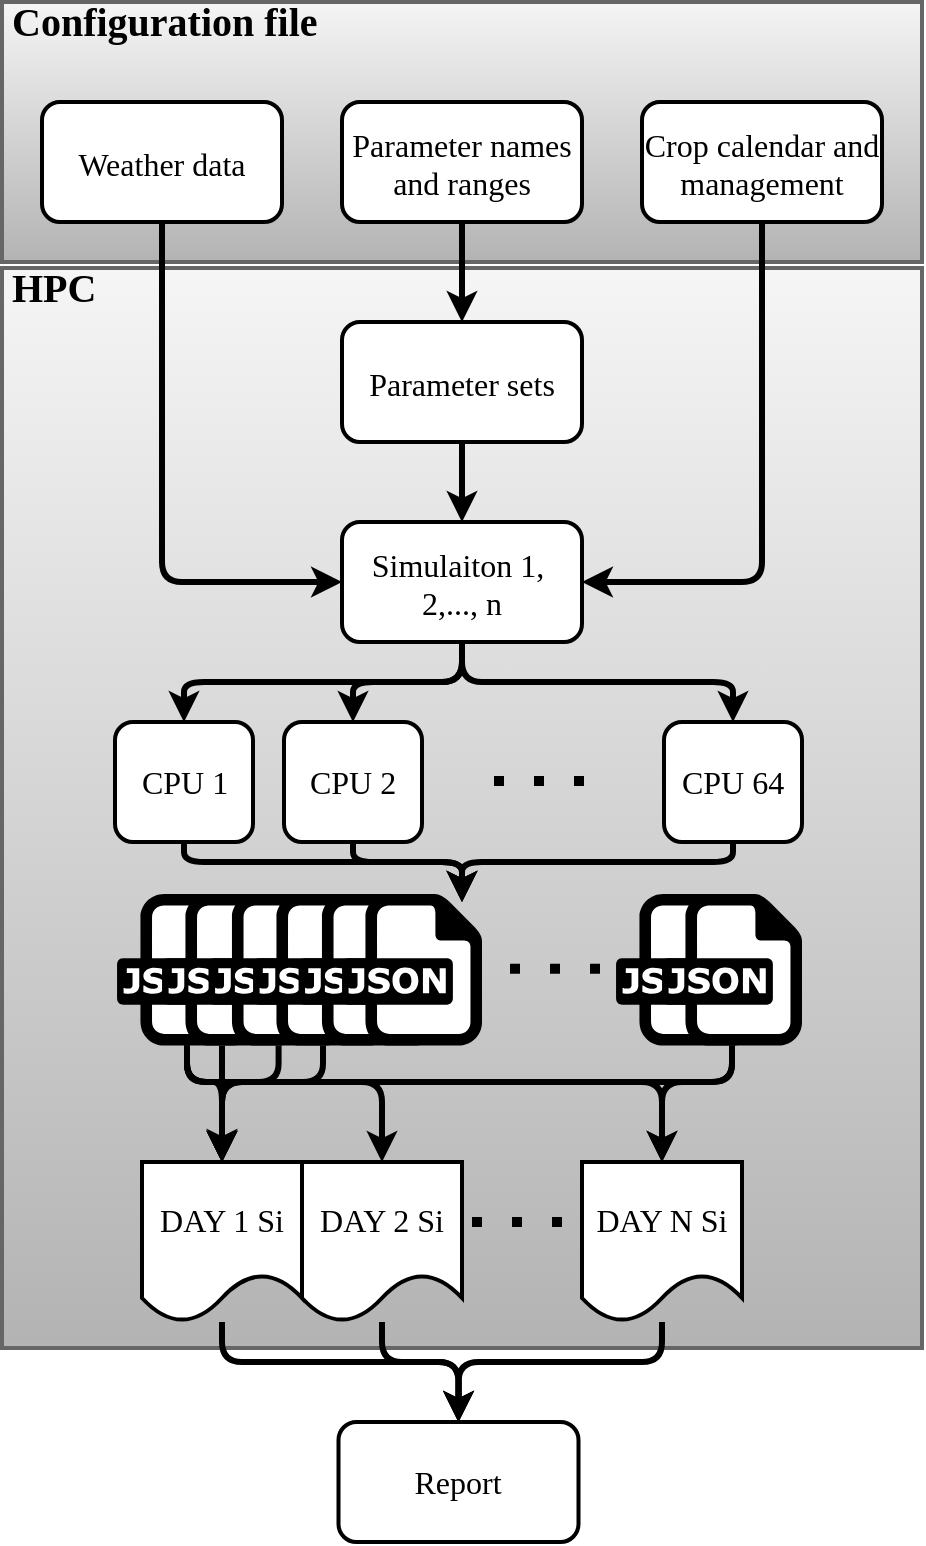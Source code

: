 <mxfile>
    <diagram id="a_T-5h9Q82RHRgM_TcTy" name="Page-1">
        <mxGraphModel dx="1014" dy="787" grid="1" gridSize="10" guides="1" tooltips="1" connect="1" arrows="1" fold="1" page="1" pageScale="1" pageWidth="413" pageHeight="583" background="#ffffff" math="0" shadow="0">
            <root>
                <mxCell id="0"/>
                <mxCell id="1" parent="0"/>
                <mxCell id="91" value="HPC" style="rounded=0;strokeWidth=2;fontFamily=Times New Roman;fontSize=20;labelPosition=center;verticalLabelPosition=top;align=left;verticalAlign=bottom;textDirection=ltr;spacing=-20;fillColor=#f5f5f5;gradientColor=#b3b3b3;strokeColor=#666666;spacingLeft=25;fontColor=default;fontStyle=1" parent="1" vertex="1">
                    <mxGeometry x="150" y="213" width="460" height="540" as="geometry"/>
                </mxCell>
                <mxCell id="34" value="Configuration file" style="rounded=0;strokeWidth=2;fontFamily=Times New Roman;fontSize=20;labelPosition=center;verticalLabelPosition=top;align=left;verticalAlign=bottom;textDirection=ltr;spacing=-20;fillColor=#f5f5f5;gradientColor=#b3b3b3;strokeColor=#666666;fontColor=default;fontStyle=1;spacingTop=0;spacingLeft=25;" parent="1" vertex="1">
                    <mxGeometry x="150" y="80" width="460" height="130" as="geometry"/>
                </mxCell>
                <mxCell id="139" style="edgeStyle=orthogonalEdgeStyle;html=1;exitX=0.5;exitY=1;exitDx=0;exitDy=0;entryX=0;entryY=0.5;entryDx=0;entryDy=0;fontSize=16;fontFamily=Times New Roman;strokeWidth=3;fontStyle=0;" parent="1" source="30" target="38" edge="1">
                    <mxGeometry relative="1" as="geometry"/>
                </mxCell>
                <mxCell id="30" value="Weather data" style="rounded=1;strokeWidth=2;fontSize=16;fontFamily=Times New Roman;fontStyle=0;fontColor=default;" parent="1" vertex="1">
                    <mxGeometry x="170" y="130" width="120" height="60" as="geometry"/>
                </mxCell>
                <mxCell id="37" value="" style="edgeStyle=none;html=1;fontFamily=Times New Roman;fontSize=16;strokeWidth=3;fontColor=default;fontStyle=0" parent="1" source="32" target="36" edge="1">
                    <mxGeometry relative="1" as="geometry"/>
                </mxCell>
                <mxCell id="32" value="Parameter names&#10;and ranges" style="rounded=1;strokeWidth=2;fontSize=16;fontFamily=Times New Roman;fontStyle=0;fontColor=default;" parent="1" vertex="1">
                    <mxGeometry x="320" y="130" width="120" height="60" as="geometry"/>
                </mxCell>
                <mxCell id="138" style="edgeStyle=orthogonalEdgeStyle;html=1;fontSize=16;entryX=1;entryY=0.5;entryDx=0;entryDy=0;fontFamily=Times New Roman;strokeWidth=3;fontStyle=0;" parent="1" source="33" target="38" edge="1">
                    <mxGeometry relative="1" as="geometry">
                        <mxPoint x="700" y="410" as="targetPoint"/>
                        <Array as="points">
                            <mxPoint x="530" y="370"/>
                        </Array>
                    </mxGeometry>
                </mxCell>
                <mxCell id="33" value="Crop calendar and&#10;management" style="rounded=1;strokeWidth=2;fontSize=16;fontFamily=Times New Roman;fontStyle=0;fontColor=default;" parent="1" vertex="1">
                    <mxGeometry x="470" y="130" width="120" height="60" as="geometry"/>
                </mxCell>
                <mxCell id="39" value="" style="edgeStyle=none;html=1;fontFamily=Times New Roman;fontSize=16;strokeWidth=3;fontColor=default;fontStyle=0" parent="1" source="36" target="38" edge="1">
                    <mxGeometry relative="1" as="geometry"/>
                </mxCell>
                <mxCell id="36" value="Parameter sets" style="rounded=1;strokeWidth=2;fontSize=16;fontFamily=Times New Roman;fontStyle=0;fontColor=default;" parent="1" vertex="1">
                    <mxGeometry x="320" y="240" width="120" height="60" as="geometry"/>
                </mxCell>
                <mxCell id="98" style="edgeStyle=orthogonalEdgeStyle;html=1;exitX=0.5;exitY=1;exitDx=0;exitDy=0;entryX=0.5;entryY=0;entryDx=0;entryDy=0;strokeWidth=3;fontColor=default;fontStyle=0" parent="1" source="38" target="42" edge="1">
                    <mxGeometry relative="1" as="geometry"/>
                </mxCell>
                <mxCell id="99" style="edgeStyle=orthogonalEdgeStyle;html=1;exitX=0.5;exitY=1;exitDx=0;exitDy=0;entryX=0.5;entryY=0;entryDx=0;entryDy=0;strokeWidth=3;fontColor=default;fontStyle=0" parent="1" source="38" target="44" edge="1">
                    <mxGeometry relative="1" as="geometry"/>
                </mxCell>
                <mxCell id="100" style="edgeStyle=orthogonalEdgeStyle;html=1;exitX=0.5;exitY=1;exitDx=0;exitDy=0;entryX=0.5;entryY=0;entryDx=0;entryDy=0;strokeWidth=3;fontColor=default;fontStyle=0" parent="1" source="38" target="47" edge="1">
                    <mxGeometry relative="1" as="geometry"/>
                </mxCell>
                <mxCell id="38" value="Simulaiton 1, &#10;2,..., n" style="rounded=1;strokeWidth=2;fontSize=16;fontFamily=Times New Roman;fontStyle=0;fontColor=default;" parent="1" vertex="1">
                    <mxGeometry x="320" y="340" width="120" height="60" as="geometry"/>
                </mxCell>
                <mxCell id="87" value="Report" style="rounded=1;whiteSpace=wrap;html=1;strokeWidth=2;fontSize=16;fontFamily=Times New Roman;fontStyle=0;fontColor=default;" parent="1" vertex="1">
                    <mxGeometry x="318.25" y="790" width="120" height="60" as="geometry"/>
                </mxCell>
                <mxCell id="93" value="" style="group;fontColor=default;fontStyle=0" parent="1" vertex="1" connectable="0">
                    <mxGeometry x="206.5" y="440" width="343.5" height="60" as="geometry"/>
                </mxCell>
                <mxCell id="42" value="CPU 1" style="rounded=1;whiteSpace=wrap;html=1;strokeWidth=2;fontSize=16;fontFamily=Times New Roman;fontStyle=0;fontColor=default;" parent="93" vertex="1">
                    <mxGeometry width="69" height="60" as="geometry"/>
                </mxCell>
                <mxCell id="44" value="CPU 2" style="rounded=1;whiteSpace=wrap;html=1;strokeWidth=2;fontSize=16;fontFamily=Times New Roman;fontStyle=0;fontColor=default;" parent="93" vertex="1">
                    <mxGeometry x="84.5" width="69" height="60" as="geometry"/>
                </mxCell>
                <mxCell id="46" value="" style="endArrow=none;dashed=1;html=1;dashPattern=1 3;strokeWidth=5;fontFamily=Times New Roman;fontSize=16;spacing=3;fontColor=default;fontStyle=0" parent="93" edge="1">
                    <mxGeometry width="50" height="50" relative="1" as="geometry">
                        <mxPoint x="234.5" y="29.5" as="sourcePoint"/>
                        <mxPoint x="184.5" y="29.5" as="targetPoint"/>
                    </mxGeometry>
                </mxCell>
                <mxCell id="47" value="CPU 64" style="rounded=1;whiteSpace=wrap;html=1;strokeWidth=2;fontSize=16;fontFamily=Times New Roman;fontStyle=0;fontColor=default;" parent="93" vertex="1">
                    <mxGeometry x="274.5" width="69" height="60" as="geometry"/>
                </mxCell>
                <mxCell id="118" value="" style="group;fontColor=default;fontStyle=0" parent="1" vertex="1" connectable="0">
                    <mxGeometry x="207.5" y="526" width="342.5" height="75.8" as="geometry"/>
                </mxCell>
                <mxCell id="60" value="" style="dashed=0;outlineConnect=0;html=1;align=center;labelPosition=center;verticalLabelPosition=bottom;verticalAlign=top;shape=mxgraph.weblogos.json;strokeWidth=2;fontFamily=Times New Roman;fontSize=16;fontColor=default;fontStyle=0" parent="118" vertex="1">
                    <mxGeometry width="70" height="75.8" as="geometry"/>
                </mxCell>
                <mxCell id="94" value="" style="endArrow=none;dashed=1;dashPattern=1 3;strokeWidth=5;fontFamily=Times New Roman;fontSize=16;spacing=3;fontColor=default;fontStyle=0" parent="118" edge="1">
                    <mxGeometry width="50" height="50" relative="1" as="geometry">
                        <mxPoint x="241.5" y="37.4" as="sourcePoint"/>
                        <mxPoint x="191.5" y="37.4" as="targetPoint"/>
                    </mxGeometry>
                </mxCell>
                <mxCell id="110" value="" style="dashed=0;outlineConnect=0;html=1;align=center;labelPosition=center;verticalLabelPosition=bottom;verticalAlign=top;shape=mxgraph.weblogos.json;strokeWidth=2;fontFamily=Times New Roman;fontSize=16;fontColor=default;fontStyle=0" parent="118" vertex="1">
                    <mxGeometry x="22.5" width="70" height="75.8" as="geometry"/>
                </mxCell>
                <mxCell id="111" value="" style="dashed=0;outlineConnect=0;html=1;align=center;labelPosition=center;verticalLabelPosition=bottom;verticalAlign=top;shape=mxgraph.weblogos.json;strokeWidth=2;fontFamily=Times New Roman;fontSize=16;fontColor=default;fontStyle=0" parent="118" vertex="1">
                    <mxGeometry x="45.75" width="70" height="75.8" as="geometry"/>
                </mxCell>
                <mxCell id="103" value="" style="dashed=0;outlineConnect=0;html=1;align=center;labelPosition=center;verticalLabelPosition=bottom;verticalAlign=top;shape=mxgraph.weblogos.json;strokeWidth=2;fontFamily=Times New Roman;fontSize=16;fontColor=default;fontStyle=0" parent="118" vertex="1">
                    <mxGeometry x="68" width="70" height="75.8" as="geometry"/>
                </mxCell>
                <mxCell id="112" value="" style="dashed=0;outlineConnect=0;html=1;align=center;labelPosition=center;verticalLabelPosition=bottom;verticalAlign=top;shape=mxgraph.weblogos.json;strokeWidth=2;fontFamily=Times New Roman;fontSize=16;fontColor=default;fontStyle=0" parent="118" vertex="1">
                    <mxGeometry x="90.75" width="70" height="75.8" as="geometry"/>
                </mxCell>
                <mxCell id="113" value="" style="dashed=0;outlineConnect=0;html=1;align=center;labelPosition=center;verticalLabelPosition=bottom;verticalAlign=top;shape=mxgraph.weblogos.json;strokeWidth=2;fontFamily=Times New Roman;fontSize=16;fontColor=default;fontStyle=0" parent="118" vertex="1">
                    <mxGeometry x="112.5" width="70" height="75.8" as="geometry"/>
                </mxCell>
                <mxCell id="116" value="" style="dashed=0;outlineConnect=0;html=1;align=center;labelPosition=center;verticalLabelPosition=bottom;verticalAlign=top;shape=mxgraph.weblogos.json;strokeWidth=2;fontFamily=Times New Roman;fontSize=16;fontColor=default;fontStyle=0" parent="118" vertex="1">
                    <mxGeometry x="249.5" width="70" height="75.8" as="geometry"/>
                </mxCell>
                <mxCell id="105" value="" style="dashed=0;outlineConnect=0;html=1;align=center;labelPosition=center;verticalLabelPosition=bottom;verticalAlign=top;shape=mxgraph.weblogos.json;strokeWidth=2;fontFamily=Times New Roman;fontSize=16;fontColor=default;fontStyle=0" parent="118" vertex="1">
                    <mxGeometry x="272.5" width="70" height="75.8" as="geometry"/>
                </mxCell>
                <mxCell id="119" style="edgeStyle=orthogonalEdgeStyle;html=1;exitX=0.5;exitY=1;exitDx=0;exitDy=0;strokeWidth=3;fontColor=default;fontStyle=0" parent="1" source="42" edge="1">
                    <mxGeometry relative="1" as="geometry">
                        <mxPoint x="380" y="530" as="targetPoint"/>
                        <Array as="points">
                            <mxPoint x="241" y="510"/>
                            <mxPoint x="380" y="510"/>
                        </Array>
                    </mxGeometry>
                </mxCell>
                <mxCell id="120" style="edgeStyle=orthogonalEdgeStyle;html=1;exitX=0.5;exitY=1;exitDx=0;exitDy=0;strokeWidth=3;fontColor=default;fontStyle=0" parent="1" source="44" edge="1">
                    <mxGeometry relative="1" as="geometry">
                        <mxPoint x="380" y="530" as="targetPoint"/>
                        <Array as="points">
                            <mxPoint x="326" y="510"/>
                            <mxPoint x="380" y="510"/>
                        </Array>
                    </mxGeometry>
                </mxCell>
                <mxCell id="121" style="edgeStyle=orthogonalEdgeStyle;html=1;exitX=0.5;exitY=1;exitDx=0;exitDy=0;strokeWidth=3;fontColor=default;fontStyle=0" parent="1" source="47" edge="1">
                    <mxGeometry relative="1" as="geometry">
                        <mxPoint x="380" y="530" as="targetPoint"/>
                        <Array as="points">
                            <mxPoint x="516" y="510"/>
                            <mxPoint x="380" y="510"/>
                        </Array>
                    </mxGeometry>
                </mxCell>
                <mxCell id="123" style="edgeStyle=orthogonalEdgeStyle;html=1;entryX=0.5;entryY=0;entryDx=0;entryDy=0;strokeWidth=3;fontColor=default;fontStyle=0" parent="1" source="60" target="79" edge="1">
                    <mxGeometry relative="1" as="geometry">
                        <Array as="points">
                            <mxPoint x="243" y="620"/>
                            <mxPoint x="260" y="620"/>
                        </Array>
                    </mxGeometry>
                </mxCell>
                <mxCell id="127" style="edgeStyle=orthogonalEdgeStyle;html=1;strokeWidth=3;fontColor=default;fontStyle=0" parent="1" source="105" edge="1">
                    <mxGeometry relative="1" as="geometry">
                        <mxPoint x="260" y="660" as="targetPoint"/>
                        <Array as="points">
                            <mxPoint x="515" y="620"/>
                            <mxPoint x="260" y="620"/>
                        </Array>
                    </mxGeometry>
                </mxCell>
                <mxCell id="128" style="edgeStyle=orthogonalEdgeStyle;html=1;entryX=0.5;entryY=0;entryDx=0;entryDy=0;strokeWidth=3;fontColor=default;fontStyle=0" parent="1" source="60" edge="1">
                    <mxGeometry relative="1" as="geometry">
                        <Array as="points">
                            <mxPoint x="243" y="620"/>
                            <mxPoint x="480" y="620"/>
                        </Array>
                        <mxPoint x="480" y="660" as="targetPoint"/>
                    </mxGeometry>
                </mxCell>
                <mxCell id="129" style="edgeStyle=orthogonalEdgeStyle;html=1;entryX=0.5;entryY=0;entryDx=0;entryDy=0;strokeWidth=3;fontColor=default;fontStyle=0" parent="1" source="105" edge="1">
                    <mxGeometry relative="1" as="geometry">
                        <Array as="points">
                            <mxPoint x="515" y="620"/>
                            <mxPoint x="480" y="620"/>
                        </Array>
                        <mxPoint x="480" y="660" as="targetPoint"/>
                    </mxGeometry>
                </mxCell>
                <mxCell id="130" style="edgeStyle=orthogonalEdgeStyle;html=1;entryX=0.5;entryY=0;entryDx=0;entryDy=0;strokeWidth=3;fontColor=default;fontStyle=0" parent="1" source="60" edge="1">
                    <mxGeometry relative="1" as="geometry">
                        <Array as="points">
                            <mxPoint x="243" y="620"/>
                            <mxPoint x="340" y="620"/>
                        </Array>
                        <mxPoint x="340" y="660" as="targetPoint"/>
                    </mxGeometry>
                </mxCell>
                <mxCell id="133" style="edgeStyle=orthogonalEdgeStyle;html=1;strokeWidth=3;entryX=0.5;entryY=0;entryDx=0;entryDy=0;fontColor=default;fontStyle=0" parent="1" target="87" edge="1">
                    <mxGeometry relative="1" as="geometry">
                        <mxPoint x="380" y="780" as="targetPoint"/>
                        <Array as="points">
                            <mxPoint x="340" y="760"/>
                            <mxPoint x="378" y="760"/>
                        </Array>
                        <mxPoint x="340" y="740" as="sourcePoint"/>
                    </mxGeometry>
                </mxCell>
                <mxCell id="132" style="edgeStyle=orthogonalEdgeStyle;html=1;entryX=0.5;entryY=0;entryDx=0;entryDy=0;strokeWidth=3;fontColor=default;fontStyle=0" parent="1" source="79" target="87" edge="1">
                    <mxGeometry relative="1" as="geometry">
                        <Array as="points">
                            <mxPoint x="260" y="760"/>
                            <mxPoint x="378" y="760"/>
                        </Array>
                    </mxGeometry>
                </mxCell>
                <mxCell id="79" value="DAY 1 Si" style="shape=document;boundedLbl=1;shadow=0;sketch=0;fillStyle=solid;strokeColor=default;strokeWidth=2;fontFamily=Times New Roman;fontSize=16;fillColor=default;gradientColor=none;gradientDirection=north;rounded=1;fontStyle=0;fontColor=default;" parent="1" vertex="1">
                    <mxGeometry x="220" y="660" width="80" height="80" as="geometry"/>
                </mxCell>
                <mxCell id="134" style="edgeStyle=orthogonalEdgeStyle;html=1;entryX=0.5;entryY=0;entryDx=0;entryDy=0;strokeWidth=3;fontColor=default;fontStyle=0" parent="1" target="87" edge="1">
                    <mxGeometry relative="1" as="geometry">
                        <Array as="points">
                            <mxPoint x="480" y="760"/>
                            <mxPoint x="378" y="760"/>
                        </Array>
                        <mxPoint x="480" y="740" as="sourcePoint"/>
                    </mxGeometry>
                </mxCell>
                <mxCell id="97" value="" style="endArrow=none;dashed=1;html=1;dashPattern=1 3;strokeWidth=5;fontFamily=Times New Roman;fontSize=16;spacing=3;fontColor=default;fontStyle=0;entryX=1;entryY=0.375;entryDx=0;entryDy=0;entryPerimeter=0;" parent="1" target="140" edge="1">
                    <mxGeometry width="50" height="50" relative="1" as="geometry">
                        <mxPoint x="430" y="690" as="sourcePoint"/>
                        <mxPoint x="393" y="690" as="targetPoint"/>
                    </mxGeometry>
                </mxCell>
                <mxCell id="131" style="edgeStyle=orthogonalEdgeStyle;html=1;strokeWidth=3;fontColor=default;fontStyle=0" parent="1" edge="1">
                    <mxGeometry relative="1" as="geometry">
                        <mxPoint x="260" y="660" as="targetPoint"/>
                        <mxPoint x="260" y="601.8" as="sourcePoint"/>
                    </mxGeometry>
                </mxCell>
                <mxCell id="135" style="edgeStyle=orthogonalEdgeStyle;html=1;entryX=0.5;entryY=0;entryDx=0;entryDy=0;strokeWidth=3;fontColor=default;fontStyle=0" parent="1" source="111" target="79" edge="1">
                    <mxGeometry relative="1" as="geometry">
                        <Array as="points">
                            <mxPoint x="288" y="620"/>
                            <mxPoint x="260" y="620"/>
                        </Array>
                    </mxGeometry>
                </mxCell>
                <mxCell id="136" style="edgeStyle=orthogonalEdgeStyle;html=1;strokeWidth=3;fontColor=default;fontStyle=0" parent="1" source="103" edge="1">
                    <mxGeometry relative="1" as="geometry">
                        <mxPoint x="260" y="659" as="targetPoint"/>
                        <mxPoint x="310.5" y="610.8" as="sourcePoint"/>
                        <Array as="points">
                            <mxPoint x="311" y="620"/>
                            <mxPoint x="260" y="620"/>
                        </Array>
                    </mxGeometry>
                </mxCell>
                <mxCell id="140" value="DAY 2 Si" style="shape=document;boundedLbl=1;shadow=0;sketch=0;fillStyle=solid;strokeColor=default;strokeWidth=2;fontFamily=Times New Roman;fontSize=16;fillColor=default;gradientColor=none;gradientDirection=north;rounded=1;fontStyle=0;fontColor=default;" parent="1" vertex="1">
                    <mxGeometry x="300" y="660" width="80" height="80" as="geometry"/>
                </mxCell>
                <mxCell id="141" value="DAY N Si" style="shape=document;boundedLbl=1;shadow=0;sketch=0;fillStyle=solid;strokeColor=default;strokeWidth=2;fontFamily=Times New Roman;fontSize=16;fillColor=default;gradientColor=none;gradientDirection=north;rounded=1;fontStyle=0;fontColor=default;" parent="1" vertex="1">
                    <mxGeometry x="440" y="660" width="80" height="80" as="geometry"/>
                </mxCell>
            </root>
        </mxGraphModel>
    </diagram>
</mxfile>
